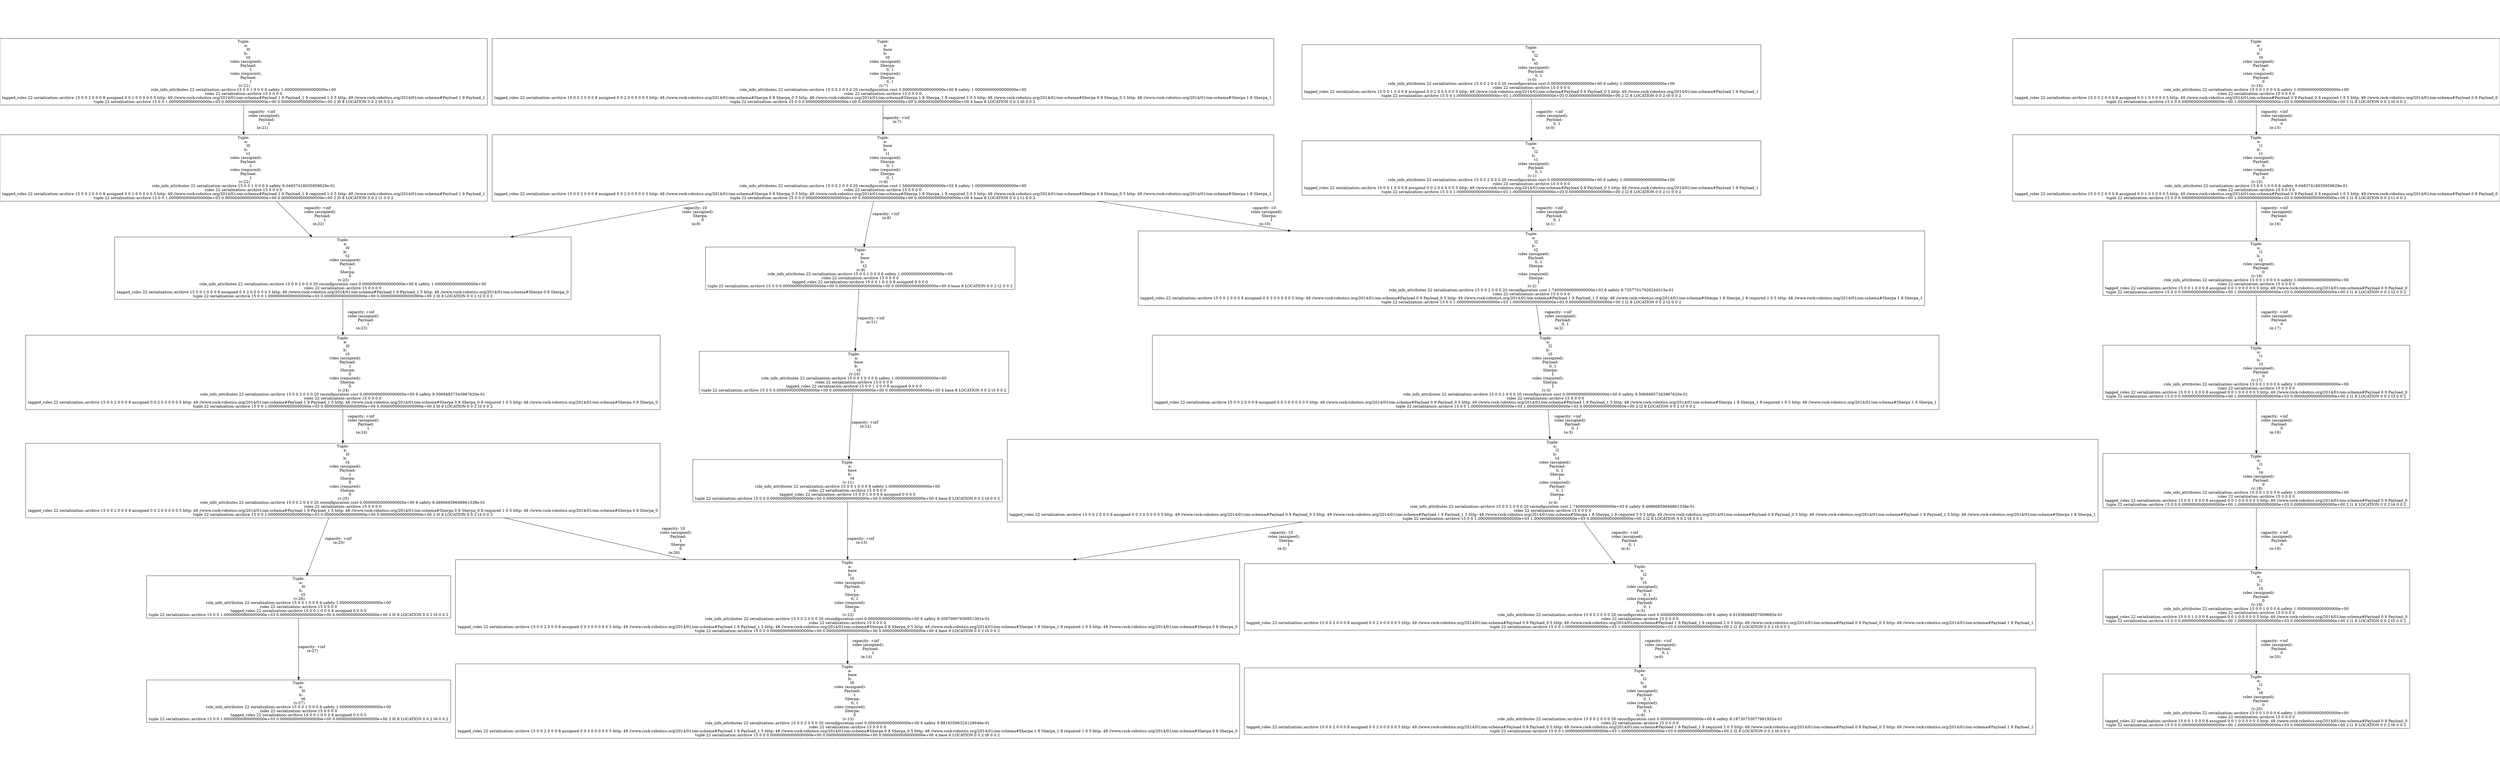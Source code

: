digraph GraphvizGraph {
	graph [bb="0,0,7225,2612",
		concentrate=false,
		dpi="96,0",
		overlap=false,
		pad="0,2",
		root="Tuple:
    a:
        l0
    b:
        t6
 (v:27)
role_info_attributes 22 serialization::archive 15 0 0 1 0 0 0 6 safety 1.00000000000000000e+\
00
roles 22 serialization::archive 15 0 0 0 0
tagged_roles 22 serialization::archive 15 0 0 1 0 0 0 8 assigned 0 0 0 0
tuple 22 \
serialization::archive 15 0 0 1.00000000000000000e+03 0.00000000000000000e+00 0.00000000000000000e+00 2 l0 8 LOCATION 0 0 2 t6 0 \
0 2",
		splines=true
	];
	node [fixedsize=false,
		label="\N",
		pin=false,
		pos="0,0",
		shape=box,
		width=0
	];
	edge [label=o];
	"Tuple:
    a:
        l0
    b:
        t6
 (v:27)
role_info_attributes 22 serialization::archive 15 0 0 1 0 0 0 6 safety 1.00000000000000000e+\
00
roles 22 serialization::archive 15 0 0 0 0
tagged_roles 22 serialization::archive 15 0 0 1 0 0 0 8 assigned 0 0 0 0
tuple 22 \
serialization::archive 15 0 0 1.00000000000000000e+03 0.00000000000000000e+00 0.00000000000000000e+00 2 l0 8 LOCATION 0 0 2 t6 0 \
0 2"	 [height=2.1944,
		pos="863.5,139",
		width=12.111];
	"Tuple:
    a:
        l0
    b:
        t5
 (v:26)
role_info_attributes 22 serialization::archive 15 0 0 1 0 0 0 6 safety 1.00000000000000000e+\
00
roles 22 serialization::archive 15 0 0 0 0
tagged_roles 22 serialization::archive 15 0 0 1 0 0 0 8 assigned 0 0 0 0
tuple 22 \
serialization::archive 15 0 0 1.00000000000000000e+03 0.00000000000000000e+00 0.00000000000000000e+00 2 l0 8 LOCATION 0 0 2 t5 0 \
0 2"	 [height=2.1944,
		pos="863.5,528",
		width=12.111];
	"Tuple:
    a:
        l0
    b:
        t5
 (v:26)
role_info_attributes 22 serialization::archive 15 0 0 1 0 0 0 6 safety 1.00000000000000000e+\
00
roles 22 serialization::archive 15 0 0 0 0
tagged_roles 22 serialization::archive 15 0 0 1 0 0 0 8 assigned 0 0 0 0
tuple 22 \
serialization::archive 15 0 0 1.00000000000000000e+03 0.00000000000000000e+00 0.00000000000000000e+00 2 l0 8 LOCATION 0 0 2 t5 0 \
0 2" -> "Tuple:
    a:
        l0
    b:
        t6
 (v:27)
role_info_attributes 22 serialization::archive 15 0 0 1 0 0 0 6 safety 1.00000000000000000e+\
00
roles 22 serialization::archive 15 0 0 0 0
tagged_roles 22 serialization::archive 15 0 0 1 0 0 0 8 assigned 0 0 0 0
tuple 22 \
serialization::archive 15 0 0 1.00000000000000000e+03 0.00000000000000000e+00 0.00000000000000000e+00 2 l0 8 LOCATION 0 0 2 t6 0 \
0 2" [key="capacity: +inf
 (e:27)",
	label="capacity: +inf
 (e:27)",
	lp="901.5,333.5",
	pos="e,863.5,218.08 863.5,448.81 863.5,384.79 863.5,294.68 863.5,228.13"];
"Tuple:
    a:
        l0
    b:
        t4
    roles (assigned):
        Payload:
            1
        Sherpa:
            0
    \
roles (required):
        Sherpa:
            0
 (v:25)
role_info_attributes 22 serialization::archive 15 0 0 2 0 0 0 20 reconfiguration \
cost 0.00000000000000000e+00 6 safety 9.48966859646861338e-01
roles 22 serialization::archive 15 0 0 0 0
tagged_roles 22 serialization::\
archive 15 0 0 2 0 0 0 8 assigned 0 0 2 0 0 0 0 0 5 http: 49 //www.rock-robotics.org/2014/01/om-schema#Payload 1 9 Payload_1 5 http: \
48 //www.rock-robotics.org/2014/01/om-schema#Sherpa 0 8 Sherpa_0 8 required 1 0 5 http: 48 //www.rock-robotics.org/2014/01/om-schema#\
Sherpa 0 8 Sherpa_0
tuple 22 serialization::archive 15 0 0 1.00000000000000000e+03 0.00000000000000000e+00 0.00000000000000000e+\
00 2 l0 8 LOCATION 0 0 2 t4 0 0 2" [height=3.8611,
	pos="991.5,962",
	width=25.361];
"Tuple:
    a:
        l0
    b:
        t4
    roles (assigned):
        Payload:
            1
        Sherpa:
            0
    \
roles (required):
        Sherpa:
            0
 (v:25)
role_info_attributes 22 serialization::archive 15 0 0 2 0 0 0 20 reconfiguration \
cost 0.00000000000000000e+00 6 safety 9.48966859646861338e-01
roles 22 serialization::archive 15 0 0 0 0
tagged_roles 22 serialization::\
archive 15 0 0 2 0 0 0 8 assigned 0 0 2 0 0 0 0 0 5 http: 49 //www.rock-robotics.org/2014/01/om-schema#Payload 1 9 Payload_1 5 http: \
48 //www.rock-robotics.org/2014/01/om-schema#Sherpa 0 8 Sherpa_0 8 required 1 0 5 http: 48 //www.rock-robotics.org/2014/01/om-schema#\
Sherpa 0 8 Sherpa_0
tuple 22 serialization::archive 15 0 0 1.00000000000000000e+03 0.00000000000000000e+00 0.00000000000000000e+\
00 2 l0 8 LOCATION 0 0 2 t4 0 0 2" -> "Tuple:
    a:
        l0
    b:
        t5
 (v:26)
role_info_attributes 22 serialization::archive 15 0 0 1 0 0 0 6 safety 1.00000000000000000e+\
00
roles 22 serialization::archive 15 0 0 0 0
tagged_roles 22 serialization::archive 15 0 0 1 0 0 0 8 assigned 0 0 0 0
tuple 22 \
serialization::archive 15 0 0 1.00000000000000000e+03 0.00000000000000000e+00 0.00000000000000000e+00 2 l0 8 LOCATION 0 0 2 t5 0 \
0 2" [key="capacity: +inf
 (e:25)",
label="capacity: +inf
 (e:25)",
lp="977.5,737.5",
pos="e,886.87,607.25 950.47,822.89 930.56,755.37 907.22,676.24 889.74,616.96"];
"Tuple:
    a:
        base
    b:
        t5
    roles (assigned):
        Payload:
            1
        Sherpa:
            0, \
1
    roles (required):
        Sherpa:
            0
 (v:12)
role_info_attributes 22 serialization::archive 15 0 0 2 0 0 0 20 reconfiguration \
cost 0.00000000000000000e+00 6 safety 9.30970907630951361e-01
roles 22 serialization::archive 15 0 0 0 0
tagged_roles 22 serialization::\
archive 15 0 0 2 0 0 0 8 assigned 0 0 3 0 0 0 0 0 5 http: 49 //www.rock-robotics.org/2014/01/om-schema#Payload 1 9 Payload_1 5 http: \
48 //www.rock-robotics.org/2014/01/om-schema#Sherpa 0 8 Sherpa_0 5 http: 48 //www.rock-robotics.org/2014/01/om-schema#Sherpa 1 8 \
Sherpa_1 8 required 1 0 5 http: 48 //www.rock-robotics.org/2014/01/om-schema#Sherpa 0 8 Sherpa_0
tuple 22 serialization::archive \
15 0 0 0.00000000000000000e+00 0.00000000000000000e+00 0.00000000000000000e+00 4 base 8 LOCATION 0 0 2 t5 0 0 2" [height=3.8611,
pos="2445.5,528",
width=31.333];
"Tuple:
    a:
        l0
    b:
        t4
    roles (assigned):
        Payload:
            1
        Sherpa:
            0
    \
roles (required):
        Sherpa:
            0
 (v:25)
role_info_attributes 22 serialization::archive 15 0 0 2 0 0 0 20 reconfiguration \
cost 0.00000000000000000e+00 6 safety 9.48966859646861338e-01
roles 22 serialization::archive 15 0 0 0 0
tagged_roles 22 serialization::\
archive 15 0 0 2 0 0 0 8 assigned 0 0 2 0 0 0 0 0 5 http: 49 //www.rock-robotics.org/2014/01/om-schema#Payload 1 9 Payload_1 5 http: \
48 //www.rock-robotics.org/2014/01/om-schema#Sherpa 0 8 Sherpa_0 8 required 1 0 5 http: 48 //www.rock-robotics.org/2014/01/om-schema#\
Sherpa 0 8 Sherpa_0
tuple 22 serialization::archive 15 0 0 1.00000000000000000e+03 0.00000000000000000e+00 0.00000000000000000e+\
00 2 l0 8 LOCATION 0 0 2 t4 0 0 2" -> "Tuple:
    a:
        base
    b:
        t5
    roles (assigned):
        Payload:
            1
        Sherpa:
            0, \
1
    roles (required):
        Sherpa:
            0
 (v:12)
role_info_attributes 22 serialization::archive 15 0 0 2 0 0 0 20 reconfiguration \
cost 0.00000000000000000e+00 6 safety 9.30970907630951361e-01
roles 22 serialization::archive 15 0 0 0 0
tagged_roles 22 serialization::\
archive 15 0 0 2 0 0 0 8 assigned 0 0 3 0 0 0 0 0 5 http: 49 //www.rock-robotics.org/2014/01/om-schema#Payload 1 9 Payload_1 5 http: \
48 //www.rock-robotics.org/2014/01/om-schema#Sherpa 0 8 Sherpa_0 5 http: 48 //www.rock-robotics.org/2014/01/om-schema#Sherpa 1 8 \
Sherpa_1 8 required 1 0 5 http: 48 //www.rock-robotics.org/2014/01/om-schema#Sherpa 0 8 Sherpa_0
tuple 22 serialization::archive \
15 0 0 0.00000000000000000e+00 0.00000000000000000e+00 0.00000000000000000e+00 4 base 8 LOCATION 0 0 2 t5 0 0 2" [key="capacity: 10
    roles (assigned):
        Payload:
            1
        Sherpa:
            0
 (e:26)",
label="capacity: 10
    roles (assigned):
        Payload:
            1
        Sherpa:
            0
 (e:26)",
lp="1944,737.5",
pos="e,1979.7,667.02 1457.3,822.96 1621.1,774.07 1805.3,719.08 1969.9,669.95"];
"Tuple:
    a:
        l0
    b:
        t3
    roles (assigned):
        Payload:
            1
        Sherpa:
            0
    \
roles (required):
        Sherpa:
            0
 (v:24)
role_info_attributes 22 serialization::archive 15 0 0 2 0 0 0 20 reconfiguration \
cost 0.00000000000000000e+00 6 safety 9.50694857343987620e-01
roles 22 serialization::archive 15 0 0 0 0
tagged_roles 22 serialization::\
archive 15 0 0 2 0 0 0 8 assigned 0 0 2 0 0 0 0 0 5 http: 49 //www.rock-robotics.org/2014/01/om-schema#Payload 1 9 Payload_1 5 http: \
48 //www.rock-robotics.org/2014/01/om-schema#Sherpa 0 8 Sherpa_0 8 required 1 0 5 http: 48 //www.rock-robotics.org/2014/01/om-schema#\
Sherpa 0 8 Sherpa_0
tuple 22 serialization::archive 15 0 0 1.00000000000000000e+03 0.00000000000000000e+00 0.00000000000000000e+\
00 2 l0 8 LOCATION 0 0 2 t3 0 0 2" [height=3.8611,
pos="991.5,1366",
width=25.361];
"Tuple:
    a:
        l0
    b:
        t3
    roles (assigned):
        Payload:
            1
        Sherpa:
            0
    \
roles (required):
        Sherpa:
            0
 (v:24)
role_info_attributes 22 serialization::archive 15 0 0 2 0 0 0 20 reconfiguration \
cost 0.00000000000000000e+00 6 safety 9.50694857343987620e-01
roles 22 serialization::archive 15 0 0 0 0
tagged_roles 22 serialization::\
archive 15 0 0 2 0 0 0 8 assigned 0 0 2 0 0 0 0 0 5 http: 49 //www.rock-robotics.org/2014/01/om-schema#Payload 1 9 Payload_1 5 http: \
48 //www.rock-robotics.org/2014/01/om-schema#Sherpa 0 8 Sherpa_0 8 required 1 0 5 http: 48 //www.rock-robotics.org/2014/01/om-schema#\
Sherpa 0 8 Sherpa_0
tuple 22 serialization::archive 15 0 0 1.00000000000000000e+03 0.00000000000000000e+00 0.00000000000000000e+\
00 2 l0 8 LOCATION 0 0 2 t3 0 0 2" -> "Tuple:
    a:
        l0
    b:
        t4
    roles (assigned):
        Payload:
            1
        Sherpa:
            0
    \
roles (required):
        Sherpa:
            0
 (v:25)
role_info_attributes 22 serialization::archive 15 0 0 2 0 0 0 20 reconfiguration \
cost 0.00000000000000000e+00 6 safety 9.48966859646861338e-01
roles 22 serialization::archive 15 0 0 0 0
tagged_roles 22 serialization::\
archive 15 0 0 2 0 0 0 8 assigned 0 0 2 0 0 0 0 0 5 http: 49 //www.rock-robotics.org/2014/01/om-schema#Payload 1 9 Payload_1 5 http: \
48 //www.rock-robotics.org/2014/01/om-schema#Sherpa 0 8 Sherpa_0 8 required 1 0 5 http: 48 //www.rock-robotics.org/2014/01/om-schema#\
Sherpa 0 8 Sherpa_0
tuple 22 serialization::archive 15 0 0 1.00000000000000000e+03 0.00000000000000000e+00 0.00000000000000000e+\
00 2 l0 8 LOCATION 0 0 2 t4 0 0 2" [key="capacity: +inf
    roles (assigned):
        Payload:
            1
 (e:24)",
label="capacity: +inf
    roles (assigned):
        Payload:
            1
 (e:24)",
lp="1044,1171.5",
pos="e,991.5,1101.3 991.5,1227 991.5,1189.7 991.5,1149.2 991.5,1111.4"];
"Tuple:
    a:
        l0
    b:
        t2
    roles (assigned):
        Payload:
            1
        Sherpa:
            0
 (\
v:23)
role_info_attributes 22 serialization::archive 15 0 0 2 0 0 0 20 reconfiguration cost 0.00000000000000000e+00 6 safety 1.00000000000000000e+\
00
roles 22 serialization::archive 15 0 0 0 0
tagged_roles 22 serialization::archive 15 0 0 1 0 0 0 8 assigned 0 0 2 0 0 0 0 0 5 \
http: 49 //www.rock-robotics.org/2014/01/om-schema#Payload 1 9 Payload_1 5 http: 48 //www.rock-robotics.org/2014/01/om-schema#Sherpa \
0 8 Sherpa_0
tuple 22 serialization::archive 15 0 0 1.00000000000000000e+03 0.00000000000000000e+00 0.00000000000000000e+00 2 l0 \
8 LOCATION 0 0 2 t2 0 0 2" [height=3.2361,
pos="991.5,1755",
width=18.278];
"Tuple:
    a:
        l0
    b:
        t2
    roles (assigned):
        Payload:
            1
        Sherpa:
            0
 (\
v:23)
role_info_attributes 22 serialization::archive 15 0 0 2 0 0 0 20 reconfiguration cost 0.00000000000000000e+00 6 safety 1.00000000000000000e+\
00
roles 22 serialization::archive 15 0 0 0 0
tagged_roles 22 serialization::archive 15 0 0 1 0 0 0 8 assigned 0 0 2 0 0 0 0 0 5 \
http: 49 //www.rock-robotics.org/2014/01/om-schema#Payload 1 9 Payload_1 5 http: 48 //www.rock-robotics.org/2014/01/om-schema#Sherpa \
0 8 Sherpa_0
tuple 22 serialization::archive 15 0 0 1.00000000000000000e+03 0.00000000000000000e+00 0.00000000000000000e+00 2 l0 \
8 LOCATION 0 0 2 t2 0 0 2" -> "Tuple:
    a:
        l0
    b:
        t3
    roles (assigned):
        Payload:
            1
        Sherpa:
            0
    \
roles (required):
        Sherpa:
            0
 (v:24)
role_info_attributes 22 serialization::archive 15 0 0 2 0 0 0 20 reconfiguration \
cost 0.00000000000000000e+00 6 safety 9.50694857343987620e-01
roles 22 serialization::archive 15 0 0 0 0
tagged_roles 22 serialization::\
archive 15 0 0 2 0 0 0 8 assigned 0 0 2 0 0 0 0 0 5 http: 49 //www.rock-robotics.org/2014/01/om-schema#Payload 1 9 Payload_1 5 http: \
48 //www.rock-robotics.org/2014/01/om-schema#Sherpa 0 8 Sherpa_0 8 required 1 0 5 http: 48 //www.rock-robotics.org/2014/01/om-schema#\
Sherpa 0 8 Sherpa_0
tuple 22 serialization::archive 15 0 0 1.00000000000000000e+03 0.00000000000000000e+00 0.00000000000000000e+\
00 2 l0 8 LOCATION 0 0 2 t3 0 0 2" [key="capacity: +inf
    roles (assigned):
        Payload:
            1
 (e:23)",
label="capacity: +inf
    roles (assigned):
        Payload:
            1
 (e:23)",
lp="1044,1560.5",
pos="e,991.5,1505.3 991.5,1638.3 991.5,1599.6 991.5,1556.1 991.5,1515.3"];
"Tuple:
    a:
        l0
    b:
        t1
    roles (assigned):
        Payload:
            1
    roles (required):
        Payload:
            \
1
 (v:22)
role_info_attributes 22 serialization::archive 15 0 0 1 0 0 0 6 safety 9.04837418035959629e-01
roles 22 serialization::\
archive 15 0 0 0 0
tagged_roles 22 serialization::archive 15 0 0 2 0 0 0 8 assigned 0 0 1 0 0 0 0 0 5 http: 49 //www.rock-robotics.org/\
2014/01/om-schema#Payload 1 9 Payload_1 8 required 1 0 5 http: 49 //www.rock-robotics.org/2014/01/om-schema#Payload 1 9 Payload_\
1
tuple 22 serialization::archive 15 0 0 1.00000000000000000e+03 0.00000000000000000e+00 0.00000000000000000e+00 2 l0 8 LOCATION \
0 0 2 t1 0 0 2" [height=3.4444,
pos="704.5,2129",
width=19.569];
"Tuple:
    a:
        l0
    b:
        t1
    roles (assigned):
        Payload:
            1
    roles (required):
        Payload:
            \
1
 (v:22)
role_info_attributes 22 serialization::archive 15 0 0 1 0 0 0 6 safety 9.04837418035959629e-01
roles 22 serialization::\
archive 15 0 0 0 0
tagged_roles 22 serialization::archive 15 0 0 2 0 0 0 8 assigned 0 0 1 0 0 0 0 0 5 http: 49 //www.rock-robotics.org/\
2014/01/om-schema#Payload 1 9 Payload_1 8 required 1 0 5 http: 49 //www.rock-robotics.org/2014/01/om-schema#Payload 1 9 Payload_\
1
tuple 22 serialization::archive 15 0 0 1.00000000000000000e+03 0.00000000000000000e+00 0.00000000000000000e+00 2 l0 8 LOCATION \
0 0 2 t1 0 0 2" -> "Tuple:
    a:
        l0
    b:
        t2
    roles (assigned):
        Payload:
            1
        Sherpa:
            0
 (\
v:23)
role_info_attributes 22 serialization::archive 15 0 0 2 0 0 0 20 reconfiguration cost 0.00000000000000000e+00 6 safety 1.00000000000000000e+\
00
roles 22 serialization::archive 15 0 0 0 0
tagged_roles 22 serialization::archive 15 0 0 1 0 0 0 8 assigned 0 0 2 0 0 0 0 0 5 \
http: 49 //www.rock-robotics.org/2014/01/om-schema#Payload 1 9 Payload_1 5 http: 48 //www.rock-robotics.org/2014/01/om-schema#Sherpa \
0 8 Sherpa_0
tuple 22 serialization::archive 15 0 0 1.00000000000000000e+03 0.00000000000000000e+00 0.00000000000000000e+00 2 l0 \
8 LOCATION 0 0 2 t2 0 0 2" [key="capacity: +inf
    roles (assigned):
        Payload:
            1
 (e:22)",
label="capacity: +inf
    roles (assigned):
        Payload:
            1
 (e:22)",
lp="918,1949.5",
pos="e,901.93,1871.7 799.67,2005 830.57,1964.7 864.85,1920 895.79,1879.7"];
"Tuple:
    a:
        l0
    b:
        t0
    roles (assigned):
        Payload:
            1
    roles (required):
        Payload:
            \
1
 (v:21)
role_info_attributes 22 serialization::archive 15 0 0 1 0 0 0 6 safety 1.00000000000000000e+00
roles 22 serialization::\
archive 15 0 0 0 0
tagged_roles 22 serialization::archive 15 0 0 2 0 0 0 8 assigned 0 0 1 0 0 0 0 0 5 http: 49 //www.rock-robotics.org/\
2014/01/om-schema#Payload 1 9 Payload_1 8 required 1 0 5 http: 49 //www.rock-robotics.org/2014/01/om-schema#Payload 1 9 Payload_\
1
tuple 22 serialization::archive 15 0 0 1.00000000000000000e+03 0.00000000000000000e+00 0.00000000000000000e+00 2 l0 8 LOCATION \
0 0 2 t0 0 0 2" [height=3.4444,
pos="704.5,2488",
width=19.569];
"Tuple:
    a:
        l0
    b:
        t0
    roles (assigned):
        Payload:
            1
    roles (required):
        Payload:
            \
1
 (v:21)
role_info_attributes 22 serialization::archive 15 0 0 1 0 0 0 6 safety 1.00000000000000000e+00
roles 22 serialization::\
archive 15 0 0 0 0
tagged_roles 22 serialization::archive 15 0 0 2 0 0 0 8 assigned 0 0 1 0 0 0 0 0 5 http: 49 //www.rock-robotics.org/\
2014/01/om-schema#Payload 1 9 Payload_1 8 required 1 0 5 http: 49 //www.rock-robotics.org/2014/01/om-schema#Payload 1 9 Payload_\
1
tuple 22 serialization::archive 15 0 0 1.00000000000000000e+03 0.00000000000000000e+00 0.00000000000000000e+00 2 l0 8 LOCATION \
0 0 2 t0 0 0 2" -> "Tuple:
    a:
        l0
    b:
        t1
    roles (assigned):
        Payload:
            1
    roles (required):
        Payload:
            \
1
 (v:22)
role_info_attributes 22 serialization::archive 15 0 0 1 0 0 0 6 safety 9.04837418035959629e-01
roles 22 serialization::\
archive 15 0 0 0 0
tagged_roles 22 serialization::archive 15 0 0 2 0 0 0 8 assigned 0 0 1 0 0 0 0 0 5 http: 49 //www.rock-robotics.org/\
2014/01/om-schema#Payload 1 9 Payload_1 8 required 1 0 5 http: 49 //www.rock-robotics.org/2014/01/om-schema#Payload 1 9 Payload_\
1
tuple 22 serialization::archive 15 0 0 1.00000000000000000e+03 0.00000000000000000e+00 0.00000000000000000e+00 2 l0 8 LOCATION \
0 0 2 t1 0 0 2" [key="capacity: +inf
    roles (assigned):
        Payload:
            1
 (e:21)",
label="capacity: +inf
    roles (assigned):
        Payload:
            1
 (e:21)",
lp="757,2308.5",
pos="e,704.5,2253.1 704.5,2363.9 704.5,2331.4 704.5,2296.2 704.5,2263.2"];
"Tuple:
    a:
        l1
    b:
        t6
    roles (assigned):
        Payload:
            0
 (v:20)
role_info_attributes 22 \
serialization::archive 15 0 0 1 0 0 0 6 safety 1.00000000000000000e+00
roles 22 serialization::archive 15 0 0 0 0
tagged_roles 22 \
serialization::archive 15 0 0 1 0 0 0 8 assigned 0 0 1 0 0 0 0 0 5 http: 49 //www.rock-robotics.org/2014/01/om-schema#Payload 0 \
9 Payload_0
tuple 22 serialization::archive 15 0 0 0.00000000000000000e+00 1.00000000000000000e+03 0.00000000000000000e+00 2 l1 \
8 LOCATION 0 0 2 t6 0 0 2" [height=2.8194,
pos="6520.5,139",
width=12.319];
"Tuple:
    a:
        l1
    b:
        t5
    roles (assigned):
        Payload:
            0
 (v:19)
role_info_attributes 22 \
serialization::archive 15 0 0 1 0 0 0 6 safety 1.00000000000000000e+00
roles 22 serialization::archive 15 0 0 0 0
tagged_roles 22 \
serialization::archive 15 0 0 1 0 0 0 8 assigned 0 0 1 0 0 0 0 0 5 http: 49 //www.rock-robotics.org/2014/01/om-schema#Payload 0 \
9 Payload_0
tuple 22 serialization::archive 15 0 0 0.00000000000000000e+00 1.00000000000000000e+03 0.00000000000000000e+00 2 l1 \
8 LOCATION 0 0 2 t5 0 0 2" [height=2.8194,
pos="6520.5,528",
width=12.319];
"Tuple:
    a:
        l1
    b:
        t5
    roles (assigned):
        Payload:
            0
 (v:19)
role_info_attributes 22 \
serialization::archive 15 0 0 1 0 0 0 6 safety 1.00000000000000000e+00
roles 22 serialization::archive 15 0 0 0 0
tagged_roles 22 \
serialization::archive 15 0 0 1 0 0 0 8 assigned 0 0 1 0 0 0 0 0 5 http: 49 //www.rock-robotics.org/2014/01/om-schema#Payload 0 \
9 Payload_0
tuple 22 serialization::archive 15 0 0 0.00000000000000000e+00 1.00000000000000000e+03 0.00000000000000000e+00 2 l1 \
8 LOCATION 0 0 2 t5 0 0 2" -> "Tuple:
    a:
        l1
    b:
        t6
    roles (assigned):
        Payload:
            0
 (v:20)
role_info_attributes 22 \
serialization::archive 15 0 0 1 0 0 0 6 safety 1.00000000000000000e+00
roles 22 serialization::archive 15 0 0 0 0
tagged_roles 22 \
serialization::archive 15 0 0 1 0 0 0 8 assigned 0 0 1 0 0 0 0 0 5 http: 49 //www.rock-robotics.org/2014/01/om-schema#Payload 0 \
9 Payload_0
tuple 22 serialization::archive 15 0 0 0.00000000000000000e+00 1.00000000000000000e+03 0.00000000000000000e+00 2 l1 \
8 LOCATION 0 0 2 t6 0 0 2" [key="capacity: +inf
    roles (assigned):
        Payload:
            0
 (e:20)",
label="capacity: +inf
    roles (assigned):
        Payload:
            0
 (e:20)",
lp="6573,333.5",
pos="e,6520.5,240.78 6520.5,426.3 6520.5,372.47 6520.5,306.26 6520.5,250.97"];
"Tuple:
    a:
        l1
    b:
        t4
    roles (assigned):
        Payload:
            0
 (v:18)
role_info_attributes 22 \
serialization::archive 15 0 0 1 0 0 0 6 safety 1.00000000000000000e+00
roles 22 serialization::archive 15 0 0 0 0
tagged_roles 22 \
serialization::archive 15 0 0 1 0 0 0 8 assigned 0 0 1 0 0 0 0 0 5 http: 49 //www.rock-robotics.org/2014/01/om-schema#Payload 0 \
9 Payload_0
tuple 22 serialization::archive 15 0 0 0.00000000000000000e+00 1.00000000000000000e+03 0.00000000000000000e+00 2 l1 \
8 LOCATION 0 0 2 t4 0 0 2" [height=2.8194,
pos="6520.5,962",
width=12.319];
"Tuple:
    a:
        l1
    b:
        t4
    roles (assigned):
        Payload:
            0
 (v:18)
role_info_attributes 22 \
serialization::archive 15 0 0 1 0 0 0 6 safety 1.00000000000000000e+00
roles 22 serialization::archive 15 0 0 0 0
tagged_roles 22 \
serialization::archive 15 0 0 1 0 0 0 8 assigned 0 0 1 0 0 0 0 0 5 http: 49 //www.rock-robotics.org/2014/01/om-schema#Payload 0 \
9 Payload_0
tuple 22 serialization::archive 15 0 0 0.00000000000000000e+00 1.00000000000000000e+03 0.00000000000000000e+00 2 l1 \
8 LOCATION 0 0 2 t4 0 0 2" -> "Tuple:
    a:
        l1
    b:
        t5
    roles (assigned):
        Payload:
            0
 (v:19)
role_info_attributes 22 \
serialization::archive 15 0 0 1 0 0 0 6 safety 1.00000000000000000e+00
roles 22 serialization::archive 15 0 0 0 0
tagged_roles 22 \
serialization::archive 15 0 0 1 0 0 0 8 assigned 0 0 1 0 0 0 0 0 5 http: 49 //www.rock-robotics.org/2014/01/om-schema#Payload 0 \
9 Payload_0
tuple 22 serialization::archive 15 0 0 0.00000000000000000e+00 1.00000000000000000e+03 0.00000000000000000e+00 2 l1 \
8 LOCATION 0 0 2 t5 0 0 2" [key="capacity: +inf
    roles (assigned):
        Payload:
            0
 (e:19)",
label="capacity: +inf
    roles (assigned):
        Payload:
            0
 (e:19)",
lp="6573,737.5",
pos="e,6520.5,629.87 6520.5,860.25 6520.5,794.23 6520.5,708.18 6520.5,640.19"];
"Tuple:
    a:
        l1
    b:
        t3
    roles (assigned):
        Payload:
            0
 (v:17)
role_info_attributes 22 \
serialization::archive 15 0 0 1 0 0 0 6 safety 1.00000000000000000e+00
roles 22 serialization::archive 15 0 0 0 0
tagged_roles 22 \
serialization::archive 15 0 0 1 0 0 0 8 assigned 0 0 1 0 0 0 0 0 5 http: 49 //www.rock-robotics.org/2014/01/om-schema#Payload 0 \
9 Payload_0
tuple 22 serialization::archive 15 0 0 0.00000000000000000e+00 1.00000000000000000e+03 0.00000000000000000e+00 2 l1 \
8 LOCATION 0 0 2 t3 0 0 2" [height=2.8194,
pos="6520.5,1366",
width=12.319];
"Tuple:
    a:
        l1
    b:
        t3
    roles (assigned):
        Payload:
            0
 (v:17)
role_info_attributes 22 \
serialization::archive 15 0 0 1 0 0 0 6 safety 1.00000000000000000e+00
roles 22 serialization::archive 15 0 0 0 0
tagged_roles 22 \
serialization::archive 15 0 0 1 0 0 0 8 assigned 0 0 1 0 0 0 0 0 5 http: 49 //www.rock-robotics.org/2014/01/om-schema#Payload 0 \
9 Payload_0
tuple 22 serialization::archive 15 0 0 0.00000000000000000e+00 1.00000000000000000e+03 0.00000000000000000e+00 2 l1 \
8 LOCATION 0 0 2 t3 0 0 2" -> "Tuple:
    a:
        l1
    b:
        t4
    roles (assigned):
        Payload:
            0
 (v:18)
role_info_attributes 22 \
serialization::archive 15 0 0 1 0 0 0 6 safety 1.00000000000000000e+00
roles 22 serialization::archive 15 0 0 0 0
tagged_roles 22 \
serialization::archive 15 0 0 1 0 0 0 8 assigned 0 0 1 0 0 0 0 0 5 http: 49 //www.rock-robotics.org/2014/01/om-schema#Payload 0 \
9 Payload_0
tuple 22 serialization::archive 15 0 0 0.00000000000000000e+00 1.00000000000000000e+03 0.00000000000000000e+00 2 l1 \
8 LOCATION 0 0 2 t4 0 0 2" [key="capacity: +inf
    roles (assigned):
        Payload:
            0
 (e:18)",
label="capacity: +inf
    roles (assigned):
        Payload:
            0
 (e:18)",
lp="6573,1171.5",
pos="e,6520.5,1063.7 6520.5,1264.3 6520.5,1206.3 6520.5,1133.5 6520.5,1073.9"];
"Tuple:
    a:
        l1
    b:
        t2
    roles (assigned):
        Payload:
            0
 (v:16)
role_info_attributes 22 \
serialization::archive 15 0 0 1 0 0 0 6 safety 1.00000000000000000e+00
roles 22 serialization::archive 15 0 0 0 0
tagged_roles 22 \
serialization::archive 15 0 0 1 0 0 0 8 assigned 0 0 1 0 0 0 0 0 5 http: 49 //www.rock-robotics.org/2014/01/om-schema#Payload 0 \
9 Payload_0
tuple 22 serialization::archive 15 0 0 0.00000000000000000e+00 1.00000000000000000e+03 0.00000000000000000e+00 2 l1 \
8 LOCATION 0 0 2 t2 0 0 2" [height=2.8194,
pos="6520.5,1755",
width=12.319];
"Tuple:
    a:
        l1
    b:
        t2
    roles (assigned):
        Payload:
            0
 (v:16)
role_info_attributes 22 \
serialization::archive 15 0 0 1 0 0 0 6 safety 1.00000000000000000e+00
roles 22 serialization::archive 15 0 0 0 0
tagged_roles 22 \
serialization::archive 15 0 0 1 0 0 0 8 assigned 0 0 1 0 0 0 0 0 5 http: 49 //www.rock-robotics.org/2014/01/om-schema#Payload 0 \
9 Payload_0
tuple 22 serialization::archive 15 0 0 0.00000000000000000e+00 1.00000000000000000e+03 0.00000000000000000e+00 2 l1 \
8 LOCATION 0 0 2 t2 0 0 2" -> "Tuple:
    a:
        l1
    b:
        t3
    roles (assigned):
        Payload:
            0
 (v:17)
role_info_attributes 22 \
serialization::archive 15 0 0 1 0 0 0 6 safety 1.00000000000000000e+00
roles 22 serialization::archive 15 0 0 0 0
tagged_roles 22 \
serialization::archive 15 0 0 1 0 0 0 8 assigned 0 0 1 0 0 0 0 0 5 http: 49 //www.rock-robotics.org/2014/01/om-schema#Payload 0 \
9 Payload_0
tuple 22 serialization::archive 15 0 0 0.00000000000000000e+00 1.00000000000000000e+03 0.00000000000000000e+00 2 l1 \
8 LOCATION 0 0 2 t3 0 0 2" [key="capacity: +inf
    roles (assigned):
        Payload:
            0
 (e:17)",
label="capacity: +inf
    roles (assigned):
        Payload:
            0
 (e:17)",
lp="6573,1560.5",
pos="e,6520.5,1467.8 6520.5,1653.3 6520.5,1599.5 6520.5,1533.3 6520.5,1478"];
"Tuple:
    a:
        l1
    b:
        t1
    roles (assigned):
        Payload:
            0
    roles (required):
        Payload:
            \
0
 (v:15)
role_info_attributes 22 serialization::archive 15 0 0 1 0 0 0 6 safety 9.04837418035959629e-01
roles 22 serialization::\
archive 15 0 0 0 0
tagged_roles 22 serialization::archive 15 0 0 2 0 0 0 8 assigned 0 0 1 0 0 0 0 0 5 http: 49 //www.rock-robotics.org/\
2014/01/om-schema#Payload 0 9 Payload_0 8 required 1 0 5 http: 49 //www.rock-robotics.org/2014/01/om-schema#Payload 0 9 Payload_\
0
tuple 22 serialization::archive 15 0 0 0.00000000000000000e+00 1.00000000000000000e+03 0.00000000000000000e+00 2 l1 8 LOCATION \
0 0 2 t1 0 0 2" [height=3.4444,
pos="6520.5,2129",
width=19.569];
"Tuple:
    a:
        l1
    b:
        t1
    roles (assigned):
        Payload:
            0
    roles (required):
        Payload:
            \
0
 (v:15)
role_info_attributes 22 serialization::archive 15 0 0 1 0 0 0 6 safety 9.04837418035959629e-01
roles 22 serialization::\
archive 15 0 0 0 0
tagged_roles 22 serialization::archive 15 0 0 2 0 0 0 8 assigned 0 0 1 0 0 0 0 0 5 http: 49 //www.rock-robotics.org/\
2014/01/om-schema#Payload 0 9 Payload_0 8 required 1 0 5 http: 49 //www.rock-robotics.org/2014/01/om-schema#Payload 0 9 Payload_\
0
tuple 22 serialization::archive 15 0 0 0.00000000000000000e+00 1.00000000000000000e+03 0.00000000000000000e+00 2 l1 8 LOCATION \
0 0 2 t1 0 0 2" -> "Tuple:
    a:
        l1
    b:
        t2
    roles (assigned):
        Payload:
            0
 (v:16)
role_info_attributes 22 \
serialization::archive 15 0 0 1 0 0 0 6 safety 1.00000000000000000e+00
roles 22 serialization::archive 15 0 0 0 0
tagged_roles 22 \
serialization::archive 15 0 0 1 0 0 0 8 assigned 0 0 1 0 0 0 0 0 5 http: 49 //www.rock-robotics.org/2014/01/om-schema#Payload 0 \
9 Payload_0
tuple 22 serialization::archive 15 0 0 0.00000000000000000e+00 1.00000000000000000e+03 0.00000000000000000e+00 2 l1 \
8 LOCATION 0 0 2 t2 0 0 2" [key="capacity: +inf
    roles (assigned):
        Payload:
            0
 (e:16)",
label="capacity: +inf
    roles (assigned):
        Payload:
            0
 (e:16)",
lp="6573,1949.5",
pos="e,6520.5,1856.6 6520.5,2005 6520.5,1960.3 6520.5,1910.2 6520.5,1866.6"];
"Tuple:
    a:
        l1
    b:
        t0
    roles (assigned):
        Payload:
            0
    roles (required):
        Payload:
            \
0
 (v:14)
role_info_attributes 22 serialization::archive 15 0 0 1 0 0 0 6 safety 1.00000000000000000e+00
roles 22 serialization::\
archive 15 0 0 0 0
tagged_roles 22 serialization::archive 15 0 0 2 0 0 0 8 assigned 0 0 1 0 0 0 0 0 5 http: 49 //www.rock-robotics.org/\
2014/01/om-schema#Payload 0 9 Payload_0 8 required 1 0 5 http: 49 //www.rock-robotics.org/2014/01/om-schema#Payload 0 9 Payload_\
0
tuple 22 serialization::archive 15 0 0 0.00000000000000000e+00 1.00000000000000000e+03 0.00000000000000000e+00 2 l1 8 LOCATION \
0 0 2 t0 0 0 2" [height=3.4444,
pos="6520.5,2488",
width=19.569];
"Tuple:
    a:
        l1
    b:
        t0
    roles (assigned):
        Payload:
            0
    roles (required):
        Payload:
            \
0
 (v:14)
role_info_attributes 22 serialization::archive 15 0 0 1 0 0 0 6 safety 1.00000000000000000e+00
roles 22 serialization::\
archive 15 0 0 0 0
tagged_roles 22 serialization::archive 15 0 0 2 0 0 0 8 assigned 0 0 1 0 0 0 0 0 5 http: 49 //www.rock-robotics.org/\
2014/01/om-schema#Payload 0 9 Payload_0 8 required 1 0 5 http: 49 //www.rock-robotics.org/2014/01/om-schema#Payload 0 9 Payload_\
0
tuple 22 serialization::archive 15 0 0 0.00000000000000000e+00 1.00000000000000000e+03 0.00000000000000000e+00 2 l1 8 LOCATION \
0 0 2 t0 0 0 2" -> "Tuple:
    a:
        l1
    b:
        t1
    roles (assigned):
        Payload:
            0
    roles (required):
        Payload:
            \
0
 (v:15)
role_info_attributes 22 serialization::archive 15 0 0 1 0 0 0 6 safety 9.04837418035959629e-01
roles 22 serialization::\
archive 15 0 0 0 0
tagged_roles 22 serialization::archive 15 0 0 2 0 0 0 8 assigned 0 0 1 0 0 0 0 0 5 http: 49 //www.rock-robotics.org/\
2014/01/om-schema#Payload 0 9 Payload_0 8 required 1 0 5 http: 49 //www.rock-robotics.org/2014/01/om-schema#Payload 0 9 Payload_\
0
tuple 22 serialization::archive 15 0 0 0.00000000000000000e+00 1.00000000000000000e+03 0.00000000000000000e+00 2 l1 8 LOCATION \
0 0 2 t1 0 0 2" [key="capacity: +inf
    roles (assigned):
        Payload:
            0
 (e:15)",
label="capacity: +inf
    roles (assigned):
        Payload:
            0
 (e:15)",
lp="6573,2308.5",
pos="e,6520.5,2253.1 6520.5,2363.9 6520.5,2331.4 6520.5,2296.2 6520.5,2263.2"];
"Tuple:
    a:
        base
    b:
        t6
    roles (assigned):
        Payload:
            1
        Sherpa:
            0, \
1
    roles (required):
        Sherpa:
            0
 (v:13)
role_info_attributes 22 serialization::archive 15 0 0 2 0 0 0 20 reconfiguration \
cost 0.00000000000000000e+00 6 safety 9.88163596324128646e-01
roles 22 serialization::archive 15 0 0 0 0
tagged_roles 22 serialization::\
archive 15 0 0 2 0 0 0 8 assigned 0 0 3 0 0 0 0 0 5 http: 49 //www.rock-robotics.org/2014/01/om-schema#Payload 1 9 Payload_1 5 http: \
48 //www.rock-robotics.org/2014/01/om-schema#Sherpa 0 8 Sherpa_0 5 http: 48 //www.rock-robotics.org/2014/01/om-schema#Sherpa 1 8 \
Sherpa_1 8 required 1 0 5 http: 48 //www.rock-robotics.org/2014/01/om-schema#Sherpa 0 8 Sherpa_0
tuple 22 serialization::archive \
15 0 0 0.00000000000000000e+00 0.00000000000000000e+00 0.00000000000000000e+00 4 base 8 LOCATION 0 0 2 t6 0 0 2" [height=3.8611,
pos="2445.5,139",
width=31.333];
"Tuple:
    a:
        base
    b:
        t5
    roles (assigned):
        Payload:
            1
        Sherpa:
            0, \
1
    roles (required):
        Sherpa:
            0
 (v:12)
role_info_attributes 22 serialization::archive 15 0 0 2 0 0 0 20 reconfiguration \
cost 0.00000000000000000e+00 6 safety 9.30970907630951361e-01
roles 22 serialization::archive 15 0 0 0 0
tagged_roles 22 serialization::\
archive 15 0 0 2 0 0 0 8 assigned 0 0 3 0 0 0 0 0 5 http: 49 //www.rock-robotics.org/2014/01/om-schema#Payload 1 9 Payload_1 5 http: \
48 //www.rock-robotics.org/2014/01/om-schema#Sherpa 0 8 Sherpa_0 5 http: 48 //www.rock-robotics.org/2014/01/om-schema#Sherpa 1 8 \
Sherpa_1 8 required 1 0 5 http: 48 //www.rock-robotics.org/2014/01/om-schema#Sherpa 0 8 Sherpa_0
tuple 22 serialization::archive \
15 0 0 0.00000000000000000e+00 0.00000000000000000e+00 0.00000000000000000e+00 4 base 8 LOCATION 0 0 2 t5 0 0 2" -> "Tuple:
    a:
        base
    b:
        t6
    roles (assigned):
        Payload:
            1
        Sherpa:
            0, \
1
    roles (required):
        Sherpa:
            0
 (v:13)
role_info_attributes 22 serialization::archive 15 0 0 2 0 0 0 20 reconfiguration \
cost 0.00000000000000000e+00 6 safety 9.88163596324128646e-01
roles 22 serialization::archive 15 0 0 0 0
tagged_roles 22 serialization::\
archive 15 0 0 2 0 0 0 8 assigned 0 0 3 0 0 0 0 0 5 http: 49 //www.rock-robotics.org/2014/01/om-schema#Payload 1 9 Payload_1 5 http: \
48 //www.rock-robotics.org/2014/01/om-schema#Sherpa 0 8 Sherpa_0 5 http: 48 //www.rock-robotics.org/2014/01/om-schema#Sherpa 1 8 \
Sherpa_1 8 required 1 0 5 http: 48 //www.rock-robotics.org/2014/01/om-schema#Sherpa 0 8 Sherpa_0
tuple 22 serialization::archive \
15 0 0 0.00000000000000000e+00 0.00000000000000000e+00 0.00000000000000000e+00 4 base 8 LOCATION 0 0 2 t6 0 0 2" [key="capacity: +inf
    roles (assigned):
        Payload:
            1
 (e:14)",
label="capacity: +inf
    roles (assigned):
        Payload:
            1
 (e:14)",
lp="2498,333.5",
pos="e,2445.5,278.21 2445.5,388.94 2445.5,356.32 2445.5,321.44 2445.5,288.4"];
"Tuple:
    a:
        base
    b:
        t4
 (v:11)
role_info_attributes 22 serialization::archive 15 0 0 1 0 0 0 6 safety 1.00000000000000000e+\
00
roles 22 serialization::archive 15 0 0 0 0
tagged_roles 22 serialization::archive 15 0 0 1 0 0 0 8 assigned 0 0 0 0
tuple 22 \
serialization::archive 15 0 0 0.00000000000000000e+00 0.00000000000000000e+00 0.00000000000000000e+00 4 base 8 LOCATION 0 0 2 t4 \
0 0 2" [height=2.1944,
pos="2445.5,962",
width=12.292];
"Tuple:
    a:
        base
    b:
        t4
 (v:11)
role_info_attributes 22 serialization::archive 15 0 0 1 0 0 0 6 safety 1.00000000000000000e+\
00
roles 22 serialization::archive 15 0 0 0 0
tagged_roles 22 serialization::archive 15 0 0 1 0 0 0 8 assigned 0 0 0 0
tuple 22 \
serialization::archive 15 0 0 0.00000000000000000e+00 0.00000000000000000e+00 0.00000000000000000e+00 4 base 8 LOCATION 0 0 2 t4 \
0 0 2" -> "Tuple:
    a:
        base
    b:
        t5
    roles (assigned):
        Payload:
            1
        Sherpa:
            0, \
1
    roles (required):
        Sherpa:
            0
 (v:12)
role_info_attributes 22 serialization::archive 15 0 0 2 0 0 0 20 reconfiguration \
cost 0.00000000000000000e+00 6 safety 9.30970907630951361e-01
roles 22 serialization::archive 15 0 0 0 0
tagged_roles 22 serialization::\
archive 15 0 0 2 0 0 0 8 assigned 0 0 3 0 0 0 0 0 5 http: 49 //www.rock-robotics.org/2014/01/om-schema#Payload 1 9 Payload_1 5 http: \
48 //www.rock-robotics.org/2014/01/om-schema#Sherpa 0 8 Sherpa_0 5 http: 48 //www.rock-robotics.org/2014/01/om-schema#Sherpa 1 8 \
Sherpa_1 8 required 1 0 5 http: 48 //www.rock-robotics.org/2014/01/om-schema#Sherpa 0 8 Sherpa_0
tuple 22 serialization::archive \
15 0 0 0.00000000000000000e+00 0.00000000000000000e+00 0.00000000000000000e+00 4 base 8 LOCATION 0 0 2 t5 0 0 2" [key="capacity: +inf
 (e:13)",
label="capacity: +inf
 (e:13)",
lp="2483.5,737.5",
pos="e,2445.5,667.14 2445.5,882.9 2445.5,825.58 2445.5,746.33 2445.5,677.25"];
"Tuple:
    a:
        base
    b:
        t3
 (v:10)
role_info_attributes 22 serialization::archive 15 0 0 1 0 0 0 6 safety 1.00000000000000000e+\
00
roles 22 serialization::archive 15 0 0 0 0
tagged_roles 22 serialization::archive 15 0 0 1 0 0 0 8 assigned 0 0 0 0
tuple 22 \
serialization::archive 15 0 0 0.00000000000000000e+00 0.00000000000000000e+00 0.00000000000000000e+00 4 base 8 LOCATION 0 0 2 t3 \
0 0 2" [height=2.1944,
pos="2464.5,1366",
width=12.292];
"Tuple:
    a:
        base
    b:
        t3
 (v:10)
role_info_attributes 22 serialization::archive 15 0 0 1 0 0 0 6 safety 1.00000000000000000e+\
00
roles 22 serialization::archive 15 0 0 0 0
tagged_roles 22 serialization::archive 15 0 0 1 0 0 0 8 assigned 0 0 0 0
tuple 22 \
serialization::archive 15 0 0 0.00000000000000000e+00 0.00000000000000000e+00 0.00000000000000000e+00 4 base 8 LOCATION 0 0 2 t3 \
0 0 2" -> "Tuple:
    a:
        base
    b:
        t4
 (v:11)
role_info_attributes 22 serialization::archive 15 0 0 1 0 0 0 6 safety 1.00000000000000000e+\
00
roles 22 serialization::archive 15 0 0 0 0
tagged_roles 22 serialization::archive 15 0 0 1 0 0 0 8 assigned 0 0 0 0
tuple 22 \
serialization::archive 15 0 0 0.00000000000000000e+00 0.00000000000000000e+00 0.00000000000000000e+00 4 base 8 LOCATION 0 0 2 t4 \
0 0 2" [key="capacity: +inf
 (e:12)",
label="capacity: +inf
 (e:12)",
lp="2495.5,1171.5",
pos="e,2449.2,1041.2 2460.8,1286.7 2457.6,1219 2453,1121.7 2449.7,1051.3"];
"Tuple:
    a:
        base
    b:
        t2
 (v:9)
role_info_attributes 22 serialization::archive 15 0 0 1 0 0 0 6 safety 1.00000000000000000e+\
00
roles 22 serialization::archive 15 0 0 0 0
tagged_roles 22 serialization::archive 15 0 0 1 0 0 0 8 assigned 0 0 0 0
tuple 22 \
serialization::archive 15 0 0 0.00000000000000000e+00 0.00000000000000000e+00 0.00000000000000000e+00 4 base 8 LOCATION 0 0 2 t2 \
0 0 2" [height=2.1944,
pos="2482.5,1755",
width=12.292];
"Tuple:
    a:
        base
    b:
        t2
 (v:9)
role_info_attributes 22 serialization::archive 15 0 0 1 0 0 0 6 safety 1.00000000000000000e+\
00
roles 22 serialization::archive 15 0 0 0 0
tagged_roles 22 serialization::archive 15 0 0 1 0 0 0 8 assigned 0 0 0 0
tuple 22 \
serialization::archive 15 0 0 0.00000000000000000e+00 0.00000000000000000e+00 0.00000000000000000e+00 4 base 8 LOCATION 0 0 2 t2 \
0 0 2" -> "Tuple:
    a:
        base
    b:
        t3
 (v:10)
role_info_attributes 22 serialization::archive 15 0 0 1 0 0 0 6 safety 1.00000000000000000e+\
00
roles 22 serialization::archive 15 0 0 0 0
tagged_roles 22 serialization::archive 15 0 0 1 0 0 0 8 assigned 0 0 0 0
tuple 22 \
serialization::archive 15 0 0 0.00000000000000000e+00 0.00000000000000000e+00 0.00000000000000000e+00 4 base 8 LOCATION 0 0 2 t3 \
0 0 2" [key="capacity: +inf
 (e:11)",
label="capacity: +inf
 (e:11)",
lp="2513.5,1560.5",
pos="e,2468.2,1445.1 2478.8,1675.8 2475.9,1611.8 2471.7,1521.7 2468.6,1455.1"];
"Tuple:
    a:
        base
    b:
        t1
    roles (assigned):
        Sherpa:
            0, 1
    roles (required):
        \
Sherpa:
            0, 1
 (v:8)
role_info_attributes 22 serialization::archive 15 0 0 2 0 0 0 20 reconfiguration cost 1.56000000000000000e+\
03 6 safety 1.00000000000000000e+00
roles 22 serialization::archive 15 0 0 0 0
tagged_roles 22 serialization::archive 15 0 0 2 0 \
0 0 8 assigned 0 0 2 0 0 0 0 0 5 http: 48 //www.rock-robotics.org/2014/01/om-schema#Sherpa 0 8 Sherpa_0 5 http: 48 //www.rock-robotics.org/\
2014/01/om-schema#Sherpa 1 8 Sherpa_1 8 required 2 0 5 http: 48 //www.rock-robotics.org/2014/01/om-schema#Sherpa 0 8 Sherpa_0 5 \
http: 48 //www.rock-robotics.org/2014/01/om-schema#Sherpa 1 8 Sherpa_1
tuple 22 serialization::archive 15 0 0 0.00000000000000000e+\
00 0.00000000000000000e+00 0.00000000000000000e+00 4 base 8 LOCATION 0 0 2 t1 0 0 2" [height=3.4444,
pos="2549.5,2129",
width=31.167];
"Tuple:
    a:
        base
    b:
        t1
    roles (assigned):
        Sherpa:
            0, 1
    roles (required):
        \
Sherpa:
            0, 1
 (v:8)
role_info_attributes 22 serialization::archive 15 0 0 2 0 0 0 20 reconfiguration cost 1.56000000000000000e+\
03 6 safety 1.00000000000000000e+00
roles 22 serialization::archive 15 0 0 0 0
tagged_roles 22 serialization::archive 15 0 0 2 0 \
0 0 8 assigned 0 0 2 0 0 0 0 0 5 http: 48 //www.rock-robotics.org/2014/01/om-schema#Sherpa 0 8 Sherpa_0 5 http: 48 //www.rock-robotics.org/\
2014/01/om-schema#Sherpa 1 8 Sherpa_1 8 required 2 0 5 http: 48 //www.rock-robotics.org/2014/01/om-schema#Sherpa 0 8 Sherpa_0 5 \
http: 48 //www.rock-robotics.org/2014/01/om-schema#Sherpa 1 8 Sherpa_1
tuple 22 serialization::archive 15 0 0 0.00000000000000000e+\
00 0.00000000000000000e+00 0.00000000000000000e+00 4 base 8 LOCATION 0 0 2 t1 0 0 2" -> "Tuple:
    a:
        l0
    b:
        t2
    roles (assigned):
        Payload:
            1
        Sherpa:
            0
 (\
v:23)
role_info_attributes 22 serialization::archive 15 0 0 2 0 0 0 20 reconfiguration cost 0.00000000000000000e+00 6 safety 1.00000000000000000e+\
00
roles 22 serialization::archive 15 0 0 0 0
tagged_roles 22 serialization::archive 15 0 0 1 0 0 0 8 assigned 0 0 2 0 0 0 0 0 5 \
http: 49 //www.rock-robotics.org/2014/01/om-schema#Payload 1 9 Payload_1 5 http: 48 //www.rock-robotics.org/2014/01/om-schema#Sherpa \
0 8 Sherpa_0
tuple 22 serialization::archive 15 0 0 1.00000000000000000e+03 0.00000000000000000e+00 0.00000000000000000e+00 2 l0 \
8 LOCATION 0 0 2 t2 0 0 2" [key="capacity: 10
    roles (assigned):
        Sherpa:
            0
 (e:9)",
label="capacity: 10
    roles (assigned):
        Sherpa:
            0
 (e:9)",
lp="2009,1949.5",
pos="e,1477.1,1871.6 2032.9,2005 1857,1962.8 1661,1915.7 1486.9,1873.9"];
"Tuple:
    a:
        base
    b:
        t1
    roles (assigned):
        Sherpa:
            0, 1
    roles (required):
        \
Sherpa:
            0, 1
 (v:8)
role_info_attributes 22 serialization::archive 15 0 0 2 0 0 0 20 reconfiguration cost 1.56000000000000000e+\
03 6 safety 1.00000000000000000e+00
roles 22 serialization::archive 15 0 0 0 0
tagged_roles 22 serialization::archive 15 0 0 2 0 \
0 0 8 assigned 0 0 2 0 0 0 0 0 5 http: 48 //www.rock-robotics.org/2014/01/om-schema#Sherpa 0 8 Sherpa_0 5 http: 48 //www.rock-robotics.org/\
2014/01/om-schema#Sherpa 1 8 Sherpa_1 8 required 2 0 5 http: 48 //www.rock-robotics.org/2014/01/om-schema#Sherpa 0 8 Sherpa_0 5 \
http: 48 //www.rock-robotics.org/2014/01/om-schema#Sherpa 1 8 Sherpa_1
tuple 22 serialization::archive 15 0 0 0.00000000000000000e+\
00 0.00000000000000000e+00 0.00000000000000000e+00 4 base 8 LOCATION 0 0 2 t1 0 0 2" -> "Tuple:
    a:
        base
    b:
        t2
 (v:9)
role_info_attributes 22 serialization::archive 15 0 0 1 0 0 0 6 safety 1.00000000000000000e+\
00
roles 22 serialization::archive 15 0 0 0 0
tagged_roles 22 serialization::archive 15 0 0 1 0 0 0 8 assigned 0 0 0 0
tuple 22 \
serialization::archive 15 0 0 0.00000000000000000e+00 0.00000000000000000e+00 0.00000000000000000e+00 4 base 8 LOCATION 0 0 2 t2 \
0 0 2" [key="capacity: +inf
 (e:8)",
label="capacity: +inf
 (e:8)",
lp="2555.5,1949.5",
pos="e,2493,1834.2 2521,2004.8 2519.8,1998.8 2518.6,1992.8 2517.5,1987 2508.7,1940 2500.6,1887.4 2494.4,1844.1"];
"Tuple:
    a:
        l2
    b:
        t2
    roles (assigned):
        Payload:
            0, 1
        Sherpa:
            1
    \
roles (required):
        Sherpa:
            1
 (v:2)
role_info_attributes 22 serialization::archive 15 0 0 2 0 0 0 20 reconfiguration \
cost 1.74000000000000000e+03 6 safety 8.73577017926244315e-01
roles 22 serialization::archive 15 0 0 0 0
tagged_roles 22 serialization::\
archive 15 0 0 2 0 0 0 8 assigned 0 0 3 0 0 0 0 0 5 http: 49 //www.rock-robotics.org/2014/01/om-schema#Payload 0 9 Payload_0 5 http: \
49 //www.rock-robotics.org/2014/01/om-schema#Payload 1 9 Payload_1 5 http: 48 //www.rock-robotics.org/2014/01/om-schema#Sherpa 1 \
8 Sherpa_1 8 required 1 0 5 http: 48 //www.rock-robotics.org/2014/01/om-schema#Sherpa 1 8 Sherpa_1
tuple 22 serialization::archive \
15 0 0 1.00000000000000000e+03 1.00000000000000000e+03 0.00000000000000000e+00 2 l2 8 LOCATION 0 0 2 t2 0 0 2" [height=3.8611,
pos="4420.5,1755",
width=31.5];
"Tuple:
    a:
        base
    b:
        t1
    roles (assigned):
        Sherpa:
            0, 1
    roles (required):
        \
Sherpa:
            0, 1
 (v:8)
role_info_attributes 22 serialization::archive 15 0 0 2 0 0 0 20 reconfiguration cost 1.56000000000000000e+\
03 6 safety 1.00000000000000000e+00
roles 22 serialization::archive 15 0 0 0 0
tagged_roles 22 serialization::archive 15 0 0 2 0 \
0 0 8 assigned 0 0 2 0 0 0 0 0 5 http: 48 //www.rock-robotics.org/2014/01/om-schema#Sherpa 0 8 Sherpa_0 5 http: 48 //www.rock-robotics.org/\
2014/01/om-schema#Sherpa 1 8 Sherpa_1 8 required 2 0 5 http: 48 //www.rock-robotics.org/2014/01/om-schema#Sherpa 0 8 Sherpa_0 5 \
http: 48 //www.rock-robotics.org/2014/01/om-schema#Sherpa 1 8 Sherpa_1
tuple 22 serialization::archive 15 0 0 0.00000000000000000e+\
00 0.00000000000000000e+00 0.00000000000000000e+00 4 base 8 LOCATION 0 0 2 t1 0 0 2" -> "Tuple:
    a:
        l2
    b:
        t2
    roles (assigned):
        Payload:
            0, 1
        Sherpa:
            1
    \
roles (required):
        Sherpa:
            1
 (v:2)
role_info_attributes 22 serialization::archive 15 0 0 2 0 0 0 20 reconfiguration \
cost 1.74000000000000000e+03 6 safety 8.73577017926244315e-01
roles 22 serialization::archive 15 0 0 0 0
tagged_roles 22 serialization::\
archive 15 0 0 2 0 0 0 8 assigned 0 0 3 0 0 0 0 0 5 http: 49 //www.rock-robotics.org/2014/01/om-schema#Payload 0 9 Payload_0 5 http: \
49 //www.rock-robotics.org/2014/01/om-schema#Payload 1 9 Payload_1 5 http: 48 //www.rock-robotics.org/2014/01/om-schema#Sherpa 1 \
8 Sherpa_1 8 required 1 0 5 http: 48 //www.rock-robotics.org/2014/01/om-schema#Sherpa 1 8 Sherpa_1
tuple 22 serialization::archive \
15 0 0 1.00000000000000000e+03 1.00000000000000000e+03 0.00000000000000000e+00 2 l2 8 LOCATION 0 0 2 t2 0 0 2" [key="capacity: 10
    roles (assigned):
        Sherpa:
            1
 (e:10)",
label="capacity: 10
    roles (assigned):
        Sherpa:
            1
 (e:10)",
lp="3650,1949.5",
pos="e,3725.1,1894 3169.9,2005 3344.6,1970.1 3535.9,1931.8 3715.2,1896"];
"Tuple:
    a:
        base
    b:
        t0
    roles (assigned):
        Sherpa:
            0, 1
    roles (required):
        \
Sherpa:
            0, 1
 (v:7)
role_info_attributes 22 serialization::archive 15 0 0 2 0 0 0 20 reconfiguration cost 0.00000000000000000e+\
00 6 safety 1.00000000000000000e+00
roles 22 serialization::archive 15 0 0 0 0
tagged_roles 22 serialization::archive 15 0 0 2 0 \
0 0 8 assigned 0 0 2 0 0 0 0 0 5 http: 48 //www.rock-robotics.org/2014/01/om-schema#Sherpa 0 8 Sherpa_0 5 http: 48 //www.rock-robotics.org/\
2014/01/om-schema#Sherpa 1 8 Sherpa_1 8 required 2 0 5 http: 48 //www.rock-robotics.org/2014/01/om-schema#Sherpa 0 8 Sherpa_0 5 \
http: 48 //www.rock-robotics.org/2014/01/om-schema#Sherpa 1 8 Sherpa_1
tuple 22 serialization::archive 15 0 0 0.00000000000000000e+\
00 0.00000000000000000e+00 0.00000000000000000e+00 4 base 8 LOCATION 0 0 2 t0 0 0 2" [height=3.4444,
pos="2549.5,2488",
width=31.167];
"Tuple:
    a:
        base
    b:
        t0
    roles (assigned):
        Sherpa:
            0, 1
    roles (required):
        \
Sherpa:
            0, 1
 (v:7)
role_info_attributes 22 serialization::archive 15 0 0 2 0 0 0 20 reconfiguration cost 0.00000000000000000e+\
00 6 safety 1.00000000000000000e+00
roles 22 serialization::archive 15 0 0 0 0
tagged_roles 22 serialization::archive 15 0 0 2 0 \
0 0 8 assigned 0 0 2 0 0 0 0 0 5 http: 48 //www.rock-robotics.org/2014/01/om-schema#Sherpa 0 8 Sherpa_0 5 http: 48 //www.rock-robotics.org/\
2014/01/om-schema#Sherpa 1 8 Sherpa_1 8 required 2 0 5 http: 48 //www.rock-robotics.org/2014/01/om-schema#Sherpa 0 8 Sherpa_0 5 \
http: 48 //www.rock-robotics.org/2014/01/om-schema#Sherpa 1 8 Sherpa_1
tuple 22 serialization::archive 15 0 0 0.00000000000000000e+\
00 0.00000000000000000e+00 0.00000000000000000e+00 4 base 8 LOCATION 0 0 2 t0 0 0 2" -> "Tuple:
    a:
        base
    b:
        t1
    roles (assigned):
        Sherpa:
            0, 1
    roles (required):
        \
Sherpa:
            0, 1
 (v:8)
role_info_attributes 22 serialization::archive 15 0 0 2 0 0 0 20 reconfiguration cost 1.56000000000000000e+\
03 6 safety 1.00000000000000000e+00
roles 22 serialization::archive 15 0 0 0 0
tagged_roles 22 serialization::archive 15 0 0 2 0 \
0 0 8 assigned 0 0 2 0 0 0 0 0 5 http: 48 //www.rock-robotics.org/2014/01/om-schema#Sherpa 0 8 Sherpa_0 5 http: 48 //www.rock-robotics.org/\
2014/01/om-schema#Sherpa 1 8 Sherpa_1 8 required 2 0 5 http: 48 //www.rock-robotics.org/2014/01/om-schema#Sherpa 0 8 Sherpa_0 5 \
http: 48 //www.rock-robotics.org/2014/01/om-schema#Sherpa 1 8 Sherpa_1
tuple 22 serialization::archive 15 0 0 0.00000000000000000e+\
00 0.00000000000000000e+00 0.00000000000000000e+00 4 base 8 LOCATION 0 0 2 t1 0 0 2" [key="capacity: +inf
 (e:7)",
label="capacity: +inf
 (e:7)",
lp="2587.5,2308.5",
pos="e,2549.5,2253.1 2549.5,2363.9 2549.5,2331.4 2549.5,2296.2 2549.5,2263.2"];
"Tuple:
    a:
        l2
    b:
        t6
    roles (assigned):
        Payload:
            0, 1
    roles (required):
        \
Payload:
            0, 1
 (v:6)
role_info_attributes 22 serialization::archive 15 0 0 2 0 0 0 20 reconfiguration cost 0.00000000000000000e+\
00 6 safety 8.18730753077981932e-01
roles 22 serialization::archive 15 0 0 0 0
tagged_roles 22 serialization::archive 15 0 0 2 0 \
0 0 8 assigned 0 0 2 0 0 0 0 0 5 http: 49 //www.rock-robotics.org/2014/01/om-schema#Payload 0 9 Payload_0 5 http: 49 //www.rock-robotics.org/\
2014/01/om-schema#Payload 1 9 Payload_1 8 required 2 0 5 http: 49 //www.rock-robotics.org/2014/01/om-schema#Payload 0 9 Payload_\
0 5 http: 49 //www.rock-robotics.org/2014/01/om-schema#Payload 1 9 Payload_1
tuple 22 serialization::archive 15 0 0 1.00000000000000000e+\
03 1.00000000000000000e+03 0.00000000000000000e+00 2 l2 8 LOCATION 0 0 2 t6 0 0 2" [height=3.4444,
pos="4737.5,139",
width=31.833];
"Tuple:
    a:
        l2
    b:
        t5
    roles (assigned):
        Payload:
            0, 1
    roles (required):
        \
Payload:
            0, 1
 (v:5)
role_info_attributes 22 serialization::archive 15 0 0 2 0 0 0 20 reconfiguration cost 0.00000000000000000e+\
00 6 safety 6.01936684857009685e-01
roles 22 serialization::archive 15 0 0 0 0
tagged_roles 22 serialization::archive 15 0 0 2 0 \
0 0 8 assigned 0 0 2 0 0 0 0 0 5 http: 49 //www.rock-robotics.org/2014/01/om-schema#Payload 0 9 Payload_0 5 http: 49 //www.rock-robotics.org/\
2014/01/om-schema#Payload 1 9 Payload_1 8 required 2 0 5 http: 49 //www.rock-robotics.org/2014/01/om-schema#Payload 0 9 Payload_\
0 5 http: 49 //www.rock-robotics.org/2014/01/om-schema#Payload 1 9 Payload_1
tuple 22 serialization::archive 15 0 0 1.00000000000000000e+\
03 1.00000000000000000e+03 0.00000000000000000e+00 2 l2 8 LOCATION 0 0 2 t5 0 0 2" [height=3.4444,
pos="4737.5,528",
width=31.833];
"Tuple:
    a:
        l2
    b:
        t5
    roles (assigned):
        Payload:
            0, 1
    roles (required):
        \
Payload:
            0, 1
 (v:5)
role_info_attributes 22 serialization::archive 15 0 0 2 0 0 0 20 reconfiguration cost 0.00000000000000000e+\
00 6 safety 6.01936684857009685e-01
roles 22 serialization::archive 15 0 0 0 0
tagged_roles 22 serialization::archive 15 0 0 2 0 \
0 0 8 assigned 0 0 2 0 0 0 0 0 5 http: 49 //www.rock-robotics.org/2014/01/om-schema#Payload 0 9 Payload_0 5 http: 49 //www.rock-robotics.org/\
2014/01/om-schema#Payload 1 9 Payload_1 8 required 2 0 5 http: 49 //www.rock-robotics.org/2014/01/om-schema#Payload 0 9 Payload_\
0 5 http: 49 //www.rock-robotics.org/2014/01/om-schema#Payload 1 9 Payload_1
tuple 22 serialization::archive 15 0 0 1.00000000000000000e+\
03 1.00000000000000000e+03 0.00000000000000000e+00 2 l2 8 LOCATION 0 0 2 t5 0 0 2" -> "Tuple:
    a:
        l2
    b:
        t6
    roles (assigned):
        Payload:
            0, 1
    roles (required):
        \
Payload:
            0, 1
 (v:6)
role_info_attributes 22 serialization::archive 15 0 0 2 0 0 0 20 reconfiguration cost 0.00000000000000000e+\
00 6 safety 8.18730753077981932e-01
roles 22 serialization::archive 15 0 0 0 0
tagged_roles 22 serialization::archive 15 0 0 2 0 \
0 0 8 assigned 0 0 2 0 0 0 0 0 5 http: 49 //www.rock-robotics.org/2014/01/om-schema#Payload 0 9 Payload_0 5 http: 49 //www.rock-robotics.org/\
2014/01/om-schema#Payload 1 9 Payload_1 8 required 2 0 5 http: 49 //www.rock-robotics.org/2014/01/om-schema#Payload 0 9 Payload_\
0 5 http: 49 //www.rock-robotics.org/2014/01/om-schema#Payload 1 9 Payload_1
tuple 22 serialization::archive 15 0 0 1.00000000000000000e+\
03 1.00000000000000000e+03 0.00000000000000000e+00 2 l2 8 LOCATION 0 0 2 t6 0 0 2" [key="capacity: +inf
    roles (assigned):
        Payload:
            0, 1
 (e:6)",
label="capacity: +inf
    roles (assigned):
        Payload:
            0, 1
 (e:6)",
lp="4790,333.5",
pos="e,4737.5,263.31 4737.5,403.85 4737.5,362.27 4737.5,315.73 4737.5,273.4"];
"Tuple:
    a:
        l2
    b:
        t4
    roles (assigned):
        Payload:
            0, 1
        Sherpa:
            1
    \
roles (required):
        Payload:
            0, 1
        Sherpa:
            1
 (v:4)
role_info_attributes 22 serialization::\
archive 15 0 0 2 0 0 0 20 reconfiguration cost 1.74000000000000000e+03 6 safety 9.48966859646861338e-01
roles 22 serialization::\
archive 15 0 0 0 0
tagged_roles 22 serialization::archive 15 0 0 2 0 0 0 8 assigned 0 0 3 0 0 0 0 0 5 http: 49 //www.rock-robotics.org/\
2014/01/om-schema#Payload 0 9 Payload_0 5 http: 49 //www.rock-robotics.org/2014/01/om-schema#Payload 1 9 Payload_1 5 http: 48 //\
www.rock-robotics.org/2014/01/om-schema#Sherpa 1 8 Sherpa_1 8 required 3 0 5 http: 49 //www.rock-robotics.org/2014/01/om-schema#\
Payload 0 9 Payload_0 5 http: 49 //www.rock-robotics.org/2014/01/om-schema#Payload 1 9 Payload_1 5 http: 48 //www.rock-robotics.org/\
2014/01/om-schema#Sherpa 1 8 Sherpa_1
tuple 22 serialization::archive 15 0 0 1.00000000000000000e+03 1.00000000000000000e+03 0.00000000000000000e+\
00 2 l2 8 LOCATION 0 0 2 t4 0 0 2" [height=4.2778,
pos="4482.5,962",
width=43.778];
"Tuple:
    a:
        l2
    b:
        t4
    roles (assigned):
        Payload:
            0, 1
        Sherpa:
            1
    \
roles (required):
        Payload:
            0, 1
        Sherpa:
            1
 (v:4)
role_info_attributes 22 serialization::\
archive 15 0 0 2 0 0 0 20 reconfiguration cost 1.74000000000000000e+03 6 safety 9.48966859646861338e-01
roles 22 serialization::\
archive 15 0 0 0 0
tagged_roles 22 serialization::archive 15 0 0 2 0 0 0 8 assigned 0 0 3 0 0 0 0 0 5 http: 49 //www.rock-robotics.org/\
2014/01/om-schema#Payload 0 9 Payload_0 5 http: 49 //www.rock-robotics.org/2014/01/om-schema#Payload 1 9 Payload_1 5 http: 48 //\
www.rock-robotics.org/2014/01/om-schema#Sherpa 1 8 Sherpa_1 8 required 3 0 5 http: 49 //www.rock-robotics.org/2014/01/om-schema#\
Payload 0 9 Payload_0 5 http: 49 //www.rock-robotics.org/2014/01/om-schema#Payload 1 9 Payload_1 5 http: 48 //www.rock-robotics.org/\
2014/01/om-schema#Sherpa 1 8 Sherpa_1
tuple 22 serialization::archive 15 0 0 1.00000000000000000e+03 1.00000000000000000e+03 0.00000000000000000e+\
00 2 l2 8 LOCATION 0 0 2 t4 0 0 2" -> "Tuple:
    a:
        base
    b:
        t5
    roles (assigned):
        Payload:
            1
        Sherpa:
            0, \
1
    roles (required):
        Sherpa:
            0
 (v:12)
role_info_attributes 22 serialization::archive 15 0 0 2 0 0 0 20 reconfiguration \
cost 0.00000000000000000e+00 6 safety 9.30970907630951361e-01
roles 22 serialization::archive 15 0 0 0 0
tagged_roles 22 serialization::\
archive 15 0 0 2 0 0 0 8 assigned 0 0 3 0 0 0 0 0 5 http: 49 //www.rock-robotics.org/2014/01/om-schema#Payload 1 9 Payload_1 5 http: \
48 //www.rock-robotics.org/2014/01/om-schema#Sherpa 0 8 Sherpa_0 5 http: 48 //www.rock-robotics.org/2014/01/om-schema#Sherpa 1 8 \
Sherpa_1 8 required 1 0 5 http: 48 //www.rock-robotics.org/2014/01/om-schema#Sherpa 0 8 Sherpa_0
tuple 22 serialization::archive \
15 0 0 0.00000000000000000e+00 0.00000000000000000e+00 0.00000000000000000e+00 4 base 8 LOCATION 0 0 2 t5 0 0 2" [key="capacity: 10
    roles (assigned):
        Sherpa:
            1
 (e:5)",
label="capacity: 10
    roles (assigned):
        Sherpa:
            1
 (e:5)",
lp="3699,737.5",
pos="e,3098.2,667.06 3759.7,808 3547.4,762.77 3316.4,713.55 3108.1,669.17"];
"Tuple:
    a:
        l2
    b:
        t4
    roles (assigned):
        Payload:
            0, 1
        Sherpa:
            1
    \
roles (required):
        Payload:
            0, 1
        Sherpa:
            1
 (v:4)
role_info_attributes 22 serialization::\
archive 15 0 0 2 0 0 0 20 reconfiguration cost 1.74000000000000000e+03 6 safety 9.48966859646861338e-01
roles 22 serialization::\
archive 15 0 0 0 0
tagged_roles 22 serialization::archive 15 0 0 2 0 0 0 8 assigned 0 0 3 0 0 0 0 0 5 http: 49 //www.rock-robotics.org/\
2014/01/om-schema#Payload 0 9 Payload_0 5 http: 49 //www.rock-robotics.org/2014/01/om-schema#Payload 1 9 Payload_1 5 http: 48 //\
www.rock-robotics.org/2014/01/om-schema#Sherpa 1 8 Sherpa_1 8 required 3 0 5 http: 49 //www.rock-robotics.org/2014/01/om-schema#\
Payload 0 9 Payload_0 5 http: 49 //www.rock-robotics.org/2014/01/om-schema#Payload 1 9 Payload_1 5 http: 48 //www.rock-robotics.org/\
2014/01/om-schema#Sherpa 1 8 Sherpa_1
tuple 22 serialization::archive 15 0 0 1.00000000000000000e+03 1.00000000000000000e+03 0.00000000000000000e+\
00 2 l2 8 LOCATION 0 0 2 t4 0 0 2" -> "Tuple:
    a:
        l2
    b:
        t5
    roles (assigned):
        Payload:
            0, 1
    roles (required):
        \
Payload:
            0, 1
 (v:5)
role_info_attributes 22 serialization::archive 15 0 0 2 0 0 0 20 reconfiguration cost 0.00000000000000000e+\
00 6 safety 6.01936684857009685e-01
roles 22 serialization::archive 15 0 0 0 0
tagged_roles 22 serialization::archive 15 0 0 2 0 \
0 0 8 assigned 0 0 2 0 0 0 0 0 5 http: 49 //www.rock-robotics.org/2014/01/om-schema#Payload 0 9 Payload_0 5 http: 49 //www.rock-robotics.org/\
2014/01/om-schema#Payload 1 9 Payload_1 8 required 2 0 5 http: 49 //www.rock-robotics.org/2014/01/om-schema#Payload 0 9 Payload_\
0 5 http: 49 //www.rock-robotics.org/2014/01/om-schema#Payload 1 9 Payload_1
tuple 22 serialization::archive 15 0 0 1.00000000000000000e+\
03 1.00000000000000000e+03 0.00000000000000000e+00 2 l2 8 LOCATION 0 0 2 t5 0 0 2" [key="capacity: +inf
    roles (assigned):
        Payload:
            0, 1
 (e:4)",
label="capacity: +inf
    roles (assigned):
        Payload:
            0, 1
 (e:4)",
lp="4693,737.5",
pos="e,4664.6,652.12 4573.1,807.77 4601.3,759.81 4632.1,707.39 4659.3,661.01"];
"Tuple:
    a:
        l2
    b:
        t3
    roles (assigned):
        Payload:
            0, 1
        Sherpa:
            1
    \
roles (required):
        Sherpa:
            1
 (v:3)
role_info_attributes 22 serialization::archive 15 0 0 2 0 0 0 20 reconfiguration \
cost 0.00000000000000000e+00 6 safety 9.50694857343987620e-01
roles 22 serialization::archive 15 0 0 0 0
tagged_roles 22 serialization::\
archive 15 0 0 2 0 0 0 8 assigned 0 0 3 0 0 0 0 0 5 http: 49 //www.rock-robotics.org/2014/01/om-schema#Payload 0 9 Payload_0 5 http: \
49 //www.rock-robotics.org/2014/01/om-schema#Payload 1 9 Payload_1 5 http: 48 //www.rock-robotics.org/2014/01/om-schema#Sherpa 1 \
8 Sherpa_1 8 required 1 0 5 http: 48 //www.rock-robotics.org/2014/01/om-schema#Sherpa 1 8 Sherpa_1
tuple 22 serialization::archive \
15 0 0 1.00000000000000000e+03 1.00000000000000000e+03 0.00000000000000000e+00 2 l2 8 LOCATION 0 0 2 t3 0 0 2" [height=3.8611,
pos="4461.5,1366",
width=31.5];
"Tuple:
    a:
        l2
    b:
        t3
    roles (assigned):
        Payload:
            0, 1
        Sherpa:
            1
    \
roles (required):
        Sherpa:
            1
 (v:3)
role_info_attributes 22 serialization::archive 15 0 0 2 0 0 0 20 reconfiguration \
cost 0.00000000000000000e+00 6 safety 9.50694857343987620e-01
roles 22 serialization::archive 15 0 0 0 0
tagged_roles 22 serialization::\
archive 15 0 0 2 0 0 0 8 assigned 0 0 3 0 0 0 0 0 5 http: 49 //www.rock-robotics.org/2014/01/om-schema#Payload 0 9 Payload_0 5 http: \
49 //www.rock-robotics.org/2014/01/om-schema#Payload 1 9 Payload_1 5 http: 48 //www.rock-robotics.org/2014/01/om-schema#Sherpa 1 \
8 Sherpa_1 8 required 1 0 5 http: 48 //www.rock-robotics.org/2014/01/om-schema#Sherpa 1 8 Sherpa_1
tuple 22 serialization::archive \
15 0 0 1.00000000000000000e+03 1.00000000000000000e+03 0.00000000000000000e+00 2 l2 8 LOCATION 0 0 2 t3 0 0 2" -> "Tuple:
    a:
        l2
    b:
        t4
    roles (assigned):
        Payload:
            0, 1
        Sherpa:
            1
    \
roles (required):
        Payload:
            0, 1
        Sherpa:
            1
 (v:4)
role_info_attributes 22 serialization::\
archive 15 0 0 2 0 0 0 20 reconfiguration cost 1.74000000000000000e+03 6 safety 9.48966859646861338e-01
roles 22 serialization::\
archive 15 0 0 0 0
tagged_roles 22 serialization::archive 15 0 0 2 0 0 0 8 assigned 0 0 3 0 0 0 0 0 5 http: 49 //www.rock-robotics.org/\
2014/01/om-schema#Payload 0 9 Payload_0 5 http: 49 //www.rock-robotics.org/2014/01/om-schema#Payload 1 9 Payload_1 5 http: 48 //\
www.rock-robotics.org/2014/01/om-schema#Sherpa 1 8 Sherpa_1 8 required 3 0 5 http: 49 //www.rock-robotics.org/2014/01/om-schema#\
Payload 0 9 Payload_0 5 http: 49 //www.rock-robotics.org/2014/01/om-schema#Payload 1 9 Payload_1 5 http: 48 //www.rock-robotics.org/\
2014/01/om-schema#Sherpa 1 8 Sherpa_1
tuple 22 serialization::archive 15 0 0 1.00000000000000000e+03 1.00000000000000000e+03 0.00000000000000000e+\
00 2 l2 8 LOCATION 0 0 2 t4 0 0 2" [key="capacity: +inf
    roles (assigned):
        Payload:
            0, 1
 (e:3)",
label="capacity: +inf
    roles (assigned):
        Payload:
            0, 1
 (e:3)",
lp="4526,1171.5",
pos="e,4474.5,1116.2 4468.7,1227 4470.4,1194.6 4472.2,1159.8 4474,1126.5"];
"Tuple:
    a:
        l2
    b:
        t2
    roles (assigned):
        Payload:
            0, 1
        Sherpa:
            1
    \
roles (required):
        Sherpa:
            1
 (v:2)
role_info_attributes 22 serialization::archive 15 0 0 2 0 0 0 20 reconfiguration \
cost 1.74000000000000000e+03 6 safety 8.73577017926244315e-01
roles 22 serialization::archive 15 0 0 0 0
tagged_roles 22 serialization::\
archive 15 0 0 2 0 0 0 8 assigned 0 0 3 0 0 0 0 0 5 http: 49 //www.rock-robotics.org/2014/01/om-schema#Payload 0 9 Payload_0 5 http: \
49 //www.rock-robotics.org/2014/01/om-schema#Payload 1 9 Payload_1 5 http: 48 //www.rock-robotics.org/2014/01/om-schema#Sherpa 1 \
8 Sherpa_1 8 required 1 0 5 http: 48 //www.rock-robotics.org/2014/01/om-schema#Sherpa 1 8 Sherpa_1
tuple 22 serialization::archive \
15 0 0 1.00000000000000000e+03 1.00000000000000000e+03 0.00000000000000000e+00 2 l2 8 LOCATION 0 0 2 t2 0 0 2" -> "Tuple:
    a:
        l2
    b:
        t3
    roles (assigned):
        Payload:
            0, 1
        Sherpa:
            1
    \
roles (required):
        Sherpa:
            1
 (v:3)
role_info_attributes 22 serialization::archive 15 0 0 2 0 0 0 20 reconfiguration \
cost 0.00000000000000000e+00 6 safety 9.50694857343987620e-01
roles 22 serialization::archive 15 0 0 0 0
tagged_roles 22 serialization::\
archive 15 0 0 2 0 0 0 8 assigned 0 0 3 0 0 0 0 0 5 http: 49 //www.rock-robotics.org/2014/01/om-schema#Payload 0 9 Payload_0 5 http: \
49 //www.rock-robotics.org/2014/01/om-schema#Payload 1 9 Payload_1 5 http: 48 //www.rock-robotics.org/2014/01/om-schema#Sherpa 1 \
8 Sherpa_1 8 required 1 0 5 http: 48 //www.rock-robotics.org/2014/01/om-schema#Sherpa 1 8 Sherpa_1
tuple 22 serialization::archive \
15 0 0 1.00000000000000000e+03 1.00000000000000000e+03 0.00000000000000000e+00 2 l2 8 LOCATION 0 0 2 t3 0 0 2" [key="capacity: +inf
    roles (assigned):
        Payload:
            0, 1
 (e:2)",
label="capacity: +inf
    roles (assigned):
        Payload:
            0, 1
 (e:2)",
lp="4498,1560.5",
pos="e,4446.8,1505.2 4435.2,1615.9 4438.6,1583.3 4442.3,1548.4 4445.8,1515.4"];
"Tuple:
    a:
        l2
    b:
        t1
    roles (assigned):
        Payload:
            0, 1
 (v:1)
role_info_attributes 22 \
serialization::archive 15 0 0 2 0 0 0 20 reconfiguration cost 0.00000000000000000e+00 6 safety 1.00000000000000000e+00
roles 22 \
serialization::archive 15 0 0 0 0
tagged_roles 22 serialization::archive 15 0 0 1 0 0 0 8 assigned 0 0 2 0 0 0 0 0 5 http: 49 //\
www.rock-robotics.org/2014/01/om-schema#Payload 0 9 Payload_0 5 http: 49 //www.rock-robotics.org/2014/01/om-schema#Payload 1 9 Payload_\
1
tuple 22 serialization::archive 15 0 0 1.00000000000000000e+03 1.00000000000000000e+03 0.00000000000000000e+00 2 l2 8 LOCATION \
0 0 2 t1 0 0 2" [height=2.8194,
pos="4420.5,2129",
width=18.444];
"Tuple:
    a:
        l2
    b:
        t1
    roles (assigned):
        Payload:
            0, 1
 (v:1)
role_info_attributes 22 \
serialization::archive 15 0 0 2 0 0 0 20 reconfiguration cost 0.00000000000000000e+00 6 safety 1.00000000000000000e+00
roles 22 \
serialization::archive 15 0 0 0 0
tagged_roles 22 serialization::archive 15 0 0 1 0 0 0 8 assigned 0 0 2 0 0 0 0 0 5 http: 49 //\
www.rock-robotics.org/2014/01/om-schema#Payload 0 9 Payload_0 5 http: 49 //www.rock-robotics.org/2014/01/om-schema#Payload 1 9 Payload_\
1
tuple 22 serialization::archive 15 0 0 1.00000000000000000e+03 1.00000000000000000e+03 0.00000000000000000e+00 2 l2 8 LOCATION \
0 0 2 t1 0 0 2" -> "Tuple:
    a:
        l2
    b:
        t2
    roles (assigned):
        Payload:
            0, 1
        Sherpa:
            1
    \
roles (required):
        Sherpa:
            1
 (v:2)
role_info_attributes 22 serialization::archive 15 0 0 2 0 0 0 20 reconfiguration \
cost 1.74000000000000000e+03 6 safety 8.73577017926244315e-01
roles 22 serialization::archive 15 0 0 0 0
tagged_roles 22 serialization::\
archive 15 0 0 2 0 0 0 8 assigned 0 0 3 0 0 0 0 0 5 http: 49 //www.rock-robotics.org/2014/01/om-schema#Payload 0 9 Payload_0 5 http: \
49 //www.rock-robotics.org/2014/01/om-schema#Payload 1 9 Payload_1 5 http: 48 //www.rock-robotics.org/2014/01/om-schema#Sherpa 1 \
8 Sherpa_1 8 required 1 0 5 http: 48 //www.rock-robotics.org/2014/01/om-schema#Sherpa 1 8 Sherpa_1
tuple 22 serialization::archive \
15 0 0 1.00000000000000000e+03 1.00000000000000000e+03 0.00000000000000000e+00 2 l2 8 LOCATION 0 0 2 t2 0 0 2" [key="capacity: +inf
    roles (assigned):
        Payload:
            0, 1
 (e:1)",
label="capacity: +inf
    roles (assigned):
        Payload:
            0, 1
 (e:1)",
lp="4473,1949.5",
pos="e,4420.5,1894.2 4420.5,2027.3 4420.5,1989.4 4420.5,1945.6 4420.5,1904.4"];
"Tuple:
    a:
        l2
    b:
        t0
    roles (assigned):
        Payload:
            0, 1
 (v:0)
role_info_attributes 22 \
serialization::archive 15 0 0 2 0 0 0 20 reconfiguration cost 0.00000000000000000e+00 6 safety 1.00000000000000000e+00
roles 22 \
serialization::archive 15 0 0 0 0
tagged_roles 22 serialization::archive 15 0 0 1 0 0 0 8 assigned 0 0 2 0 0 0 0 0 5 http: 49 //\
www.rock-robotics.org/2014/01/om-schema#Payload 0 9 Payload_0 5 http: 49 //www.rock-robotics.org/2014/01/om-schema#Payload 1 9 Payload_\
1
tuple 22 serialization::archive 15 0 0 1.00000000000000000e+03 1.00000000000000000e+03 0.00000000000000000e+00 2 l2 8 LOCATION \
0 0 2 t0 0 0 2" [height=2.8194,
pos="4420.5,2488",
width=18.444];
"Tuple:
    a:
        l2
    b:
        t0
    roles (assigned):
        Payload:
            0, 1
 (v:0)
role_info_attributes 22 \
serialization::archive 15 0 0 2 0 0 0 20 reconfiguration cost 0.00000000000000000e+00 6 safety 1.00000000000000000e+00
roles 22 \
serialization::archive 15 0 0 0 0
tagged_roles 22 serialization::archive 15 0 0 1 0 0 0 8 assigned 0 0 2 0 0 0 0 0 5 http: 49 //\
www.rock-robotics.org/2014/01/om-schema#Payload 0 9 Payload_0 5 http: 49 //www.rock-robotics.org/2014/01/om-schema#Payload 1 9 Payload_\
1
tuple 22 serialization::archive 15 0 0 1.00000000000000000e+03 1.00000000000000000e+03 0.00000000000000000e+00 2 l2 8 LOCATION \
0 0 2 t0 0 0 2" -> "Tuple:
    a:
        l2
    b:
        t1
    roles (assigned):
        Payload:
            0, 1
 (v:1)
role_info_attributes 22 \
serialization::archive 15 0 0 2 0 0 0 20 reconfiguration cost 0.00000000000000000e+00 6 safety 1.00000000000000000e+00
roles 22 \
serialization::archive 15 0 0 0 0
tagged_roles 22 serialization::archive 15 0 0 1 0 0 0 8 assigned 0 0 2 0 0 0 0 0 5 http: 49 //\
www.rock-robotics.org/2014/01/om-schema#Payload 0 9 Payload_0 5 http: 49 //www.rock-robotics.org/2014/01/om-schema#Payload 1 9 Payload_\
1
tuple 22 serialization::archive 15 0 0 1.00000000000000000e+03 1.00000000000000000e+03 0.00000000000000000e+00 2 l2 8 LOCATION \
0 0 2 t1 0 0 2" [key="capacity: +inf
    roles (assigned):
        Payload:
            0, 1
 (e:0)",
label="capacity: +inf
    roles (assigned):
        Payload:
            0, 1
 (e:0)",
lp="4473,2308.5",
pos="e,4420.5,2230.5 4420.5,2386.1 4420.5,2340.7 4420.5,2287.1 4420.5,2240.7"];
}

